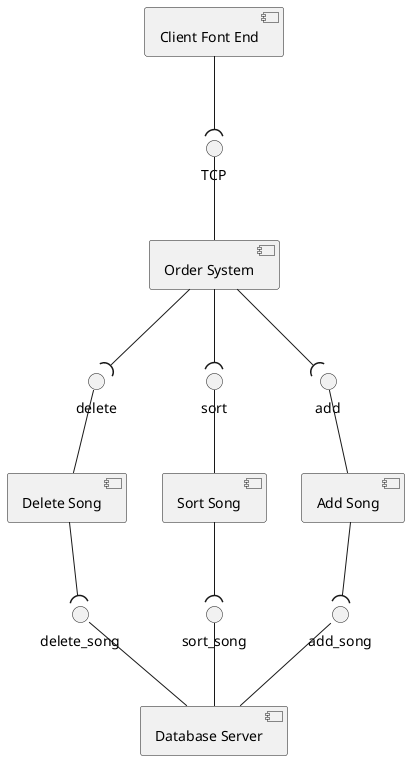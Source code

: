 @startuml 

[Client Font End] as User
[Order System] as System
[Database Server] as DataBase
[Delete Song] as Delete
[Sort Song] as Sort
[Add Song] as Add

User --( TCP
TCP -- System
System --( delete
delete -- Delete
System --( sort
sort -- Sort
System --( add
add -- Add
Delete --( delete_song
Sort --( sort_song
Add --( add_song
delete_song -- DataBase
sort_song -- DataBase
add_song -- DataBase

@enduml
